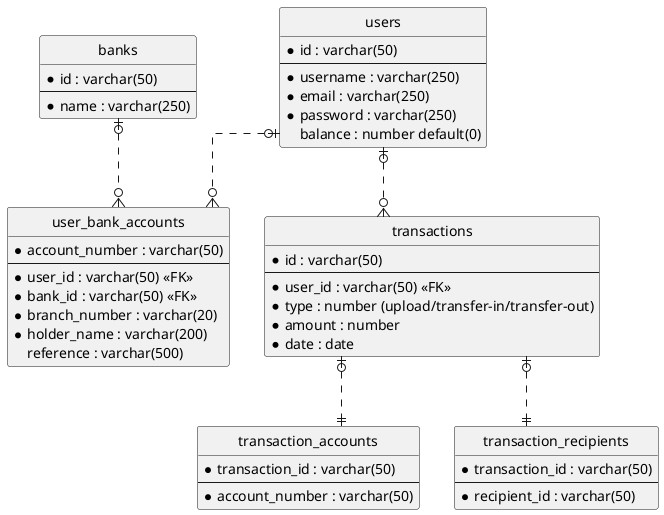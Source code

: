 @startuml

/'
entity Entity01 {
  * identifying_attribute
  --
  * mandatory_attribute
  optional_attribute
}

Zero or One 	|o--
Exactly One 	||--
Zero or Many 	}o--
One or Many 	}|--

Entity01 }|..|| Entity02
Entity03 }o..o| Entity04
Entity05 ||--o{ Entity06
Entity07 |o--|| Entity08

'/

/' Entities '/

' hide the spot
hide circle

' avoid problems with angled crows feet
skinparam linetype ortho

entity users {
  *id : varchar(50)
  --
  *username : varchar(250)
  *email : varchar(250)
  *password : varchar(250)
  balance : number default(0)
}

entity banks {
  *id : varchar(50)
  --
  *name : varchar(250)
}

entity user_bank_accounts {
  *account_number : varchar(50)
  --
  *user_id : varchar(50) <<FK>>
  *bank_id : varchar(50) <<FK>>
  *branch_number : varchar(20)
  *holder_name : varchar(200)
  reference : varchar(500)
}

entity transactions {
*id : varchar(50)
--
*user_id : varchar(50) <<FK>>
*type : number (upload/transfer-in/transfer-out)
*amount : number
*date : date
}

entity transaction_accounts {
*transaction_id : varchar(50)
--
*account_number : varchar(50)
}

entity transaction_recipients {
*transaction_id : varchar(50)
--
*recipient_id : varchar(50)
}

banks |o..o{ user_bank_accounts
users |o..o{ transactions
users |o..o{ user_bank_accounts
transactions |o..|| transaction_accounts
transactions |o..|| transaction_recipients
@enduml